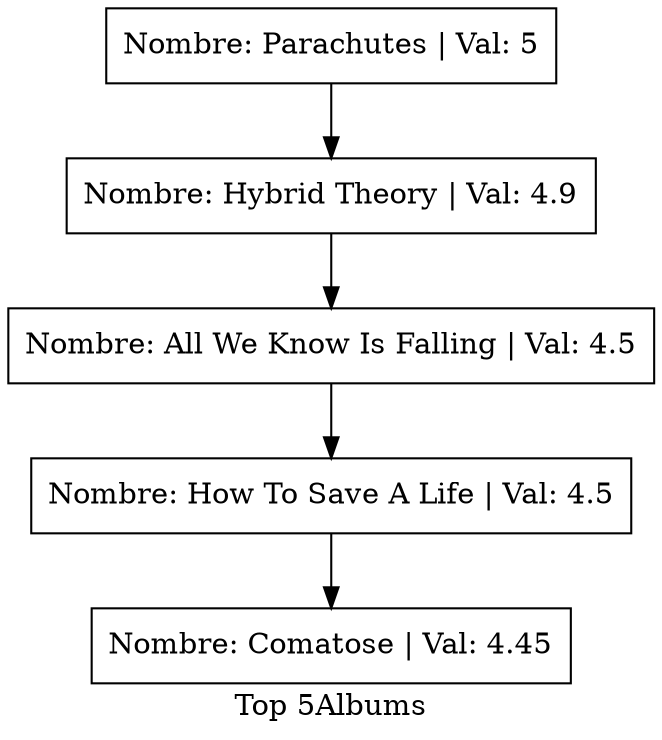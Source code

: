 digraph top{
node [shape=box];
label="Top 5Albums";
"Nombre: Parachutes | Val: 5"->"Nombre: Hybrid Theory | Val: 4.9";
"Nombre: Hybrid Theory | Val: 4.9"->"Nombre: All We Know Is Falling | Val: 4.5";
"Nombre: All We Know Is Falling | Val: 4.5"->"Nombre: How To Save A Life | Val: 4.5";
"Nombre: How To Save A Life | Val: 4.5"->"Nombre: Comatose | Val: 4.45";
"Nombre: Comatose | Val: 4.45";
}
